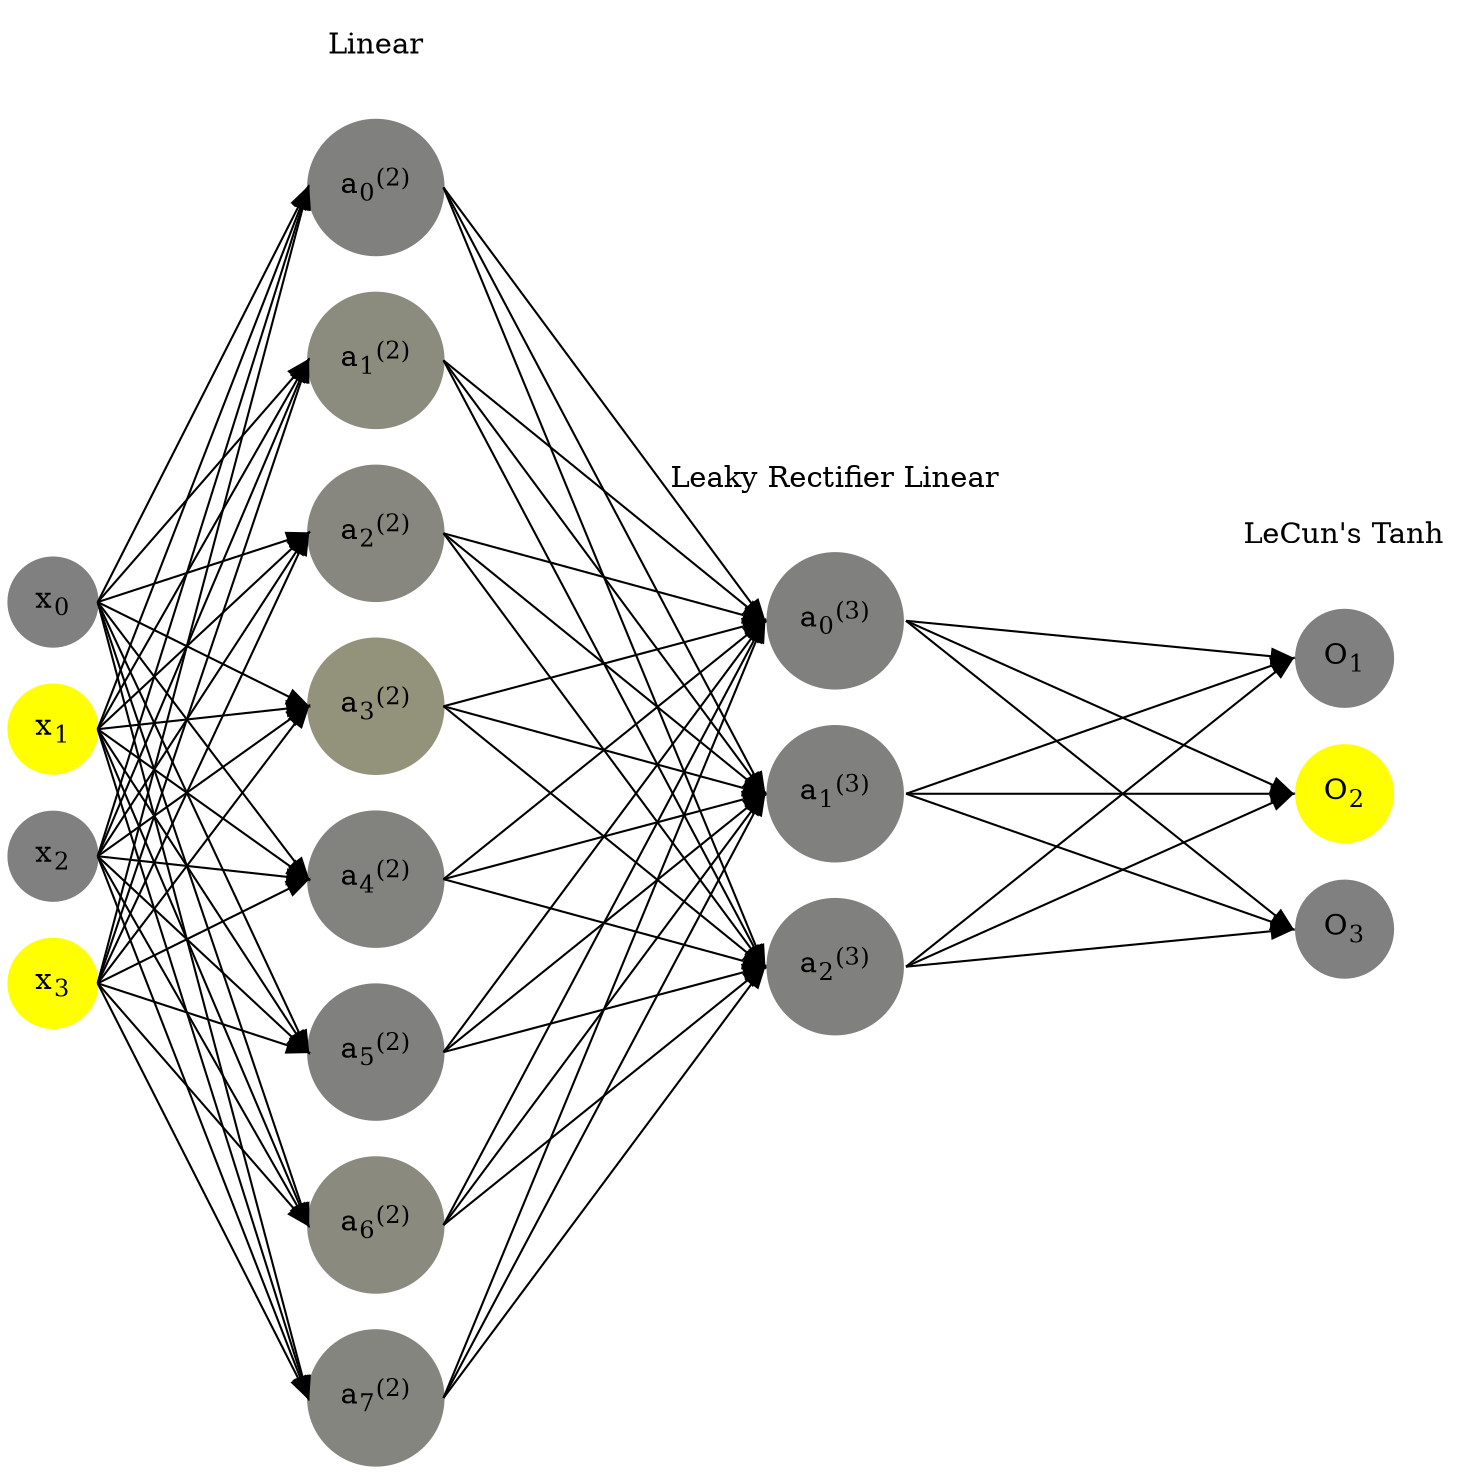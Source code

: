 digraph G {
	rankdir = LR;
	splines=false;
	edge[style=invis];
	ranksep= 1.4;
	{
	node [shape=circle, color="0.1667, 0.0, 0.5", style=filled, fillcolor="0.1667, 0.0, 0.5"];
	x0 [label=<x<sub>0</sub>>];
	}
	{
	node [shape=circle, color="0.1667, 1.0, 1.0", style=filled, fillcolor="0.1667, 1.0, 1.0"];
	x1 [label=<x<sub>1</sub>>];
	}
	{
	node [shape=circle, color="0.1667, 0.0, 0.5", style=filled, fillcolor="0.1667, 0.0, 0.5"];
	x2 [label=<x<sub>2</sub>>];
	}
	{
	node [shape=circle, color="0.1667, 1.0, 1.0", style=filled, fillcolor="0.1667, 1.0, 1.0"];
	x3 [label=<x<sub>3</sub>>];
	}
	{
	node [shape=circle, color="0.1667, 0.007251, 0.503626", style=filled, fillcolor="0.1667, 0.007251, 0.503626"];
	a02 [label=<a<sub>0</sub><sup>(2)</sup>>];
	}
	{
	node [shape=circle, color="0.1667, 0.089262, 0.544631", style=filled, fillcolor="0.1667, 0.089262, 0.544631"];
	a12 [label=<a<sub>1</sub><sup>(2)</sup>>];
	}
	{
	node [shape=circle, color="0.1667, 0.056940, 0.528470", style=filled, fillcolor="0.1667, 0.056940, 0.528470"];
	a22 [label=<a<sub>2</sub><sup>(2)</sup>>];
	}
	{
	node [shape=circle, color="0.1667, 0.153706, 0.576853", style=filled, fillcolor="0.1667, 0.153706, 0.576853"];
	a32 [label=<a<sub>3</sub><sup>(2)</sup>>];
	}
	{
	node [shape=circle, color="0.1667, 0.021737, 0.510868", style=filled, fillcolor="0.1667, 0.021737, 0.510868"];
	a42 [label=<a<sub>4</sub><sup>(2)</sup>>];
	}
	{
	node [shape=circle, color="0.1667, 0.003596, 0.501798", style=filled, fillcolor="0.1667, 0.003596, 0.501798"];
	a52 [label=<a<sub>5</sub><sup>(2)</sup>>];
	}
	{
	node [shape=circle, color="0.1667, 0.081140, 0.540570", style=filled, fillcolor="0.1667, 0.081140, 0.540570"];
	a62 [label=<a<sub>6</sub><sup>(2)</sup>>];
	}
	{
	node [shape=circle, color="0.1667, 0.043441, 0.521721", style=filled, fillcolor="0.1667, 0.043441, 0.521721"];
	a72 [label=<a<sub>7</sub><sup>(2)</sup>>];
	}
	{
	node [shape=circle, color="0.1667, 0.000523, 0.500261", style=filled, fillcolor="0.1667, 0.000523, 0.500261"];
	a03 [label=<a<sub>0</sub><sup>(3)</sup>>];
	}
	{
	node [shape=circle, color="0.1667, 0.000330, 0.500165", style=filled, fillcolor="0.1667, 0.000330, 0.500165"];
	a13 [label=<a<sub>1</sub><sup>(3)</sup>>];
	}
	{
	node [shape=circle, color="0.1667, 0.000680, 0.500340", style=filled, fillcolor="0.1667, 0.000680, 0.500340"];
	a23 [label=<a<sub>2</sub><sup>(3)</sup>>];
	}
	{
	node [shape=circle, color="0.1667, 0.0, 0.5", style=filled, fillcolor="0.1667, 0.0, 0.5"];
	O1 [label=<O<sub>1</sub>>];
	}
	{
	node [shape=circle, color="0.1667, 1.0, 1.0", style=filled, fillcolor="0.1667, 1.0, 1.0"];
	O2 [label=<O<sub>2</sub>>];
	}
	{
	node [shape=circle, color="0.1667, 0.0, 0.5", style=filled, fillcolor="0.1667, 0.0, 0.5"];
	O3 [label=<O<sub>3</sub>>];
	}
	{
	rank=same;
	x0->x1->x2->x3;
	}
	{
	rank=same;
	a02->a12->a22->a32->a42->a52->a62->a72;
	}
	{
	rank=same;
	a03->a13->a23;
	}
	{
	rank=same;
	O1->O2->O3;
	}
	l1 [shape=plaintext,label="Linear"];
	l1->a02;
	{rank=same; l1;a02};
	l2 [shape=plaintext,label="Leaky Rectifier Linear"];
	l2->a03;
	{rank=same; l2;a03};
	l3 [shape=plaintext,label="LeCun's Tanh"];
	l3->O1;
	{rank=same; l3;O1};
edge[style=solid, tailport=e, headport=w];
	{x0;x1;x2;x3} -> {a02;a12;a22;a32;a42;a52;a62;a72};
	{a02;a12;a22;a32;a42;a52;a62;a72} -> {a03;a13;a23};
	{a03;a13;a23} -> {O1,O2,O3};
}